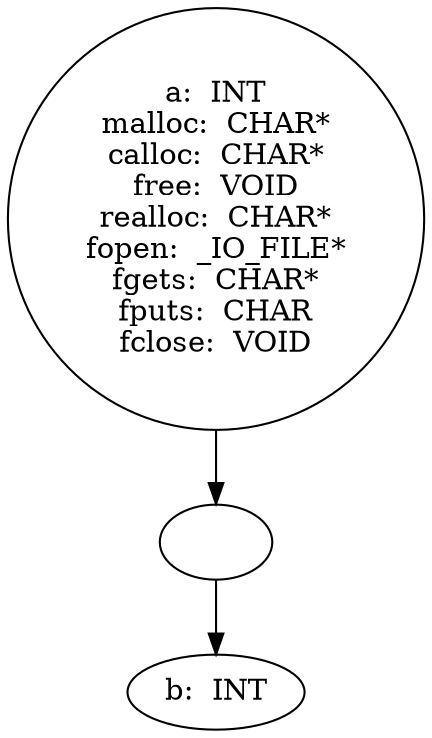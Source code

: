 digraph AST {
  "135951639793088" [label="a:  INT
malloc:  CHAR*
calloc:  CHAR*
free:  VOID
realloc:  CHAR*
fopen:  _IO_FILE*
fgets:  CHAR*
fputs:  CHAR
fclose:  VOID"];
  "135951639793088" -> "135951639793328";
  "135951639793328" [label=""];
  "135951639793328" -> "135951639795152";
  "135951639795152" [label="b:  INT"];
}
